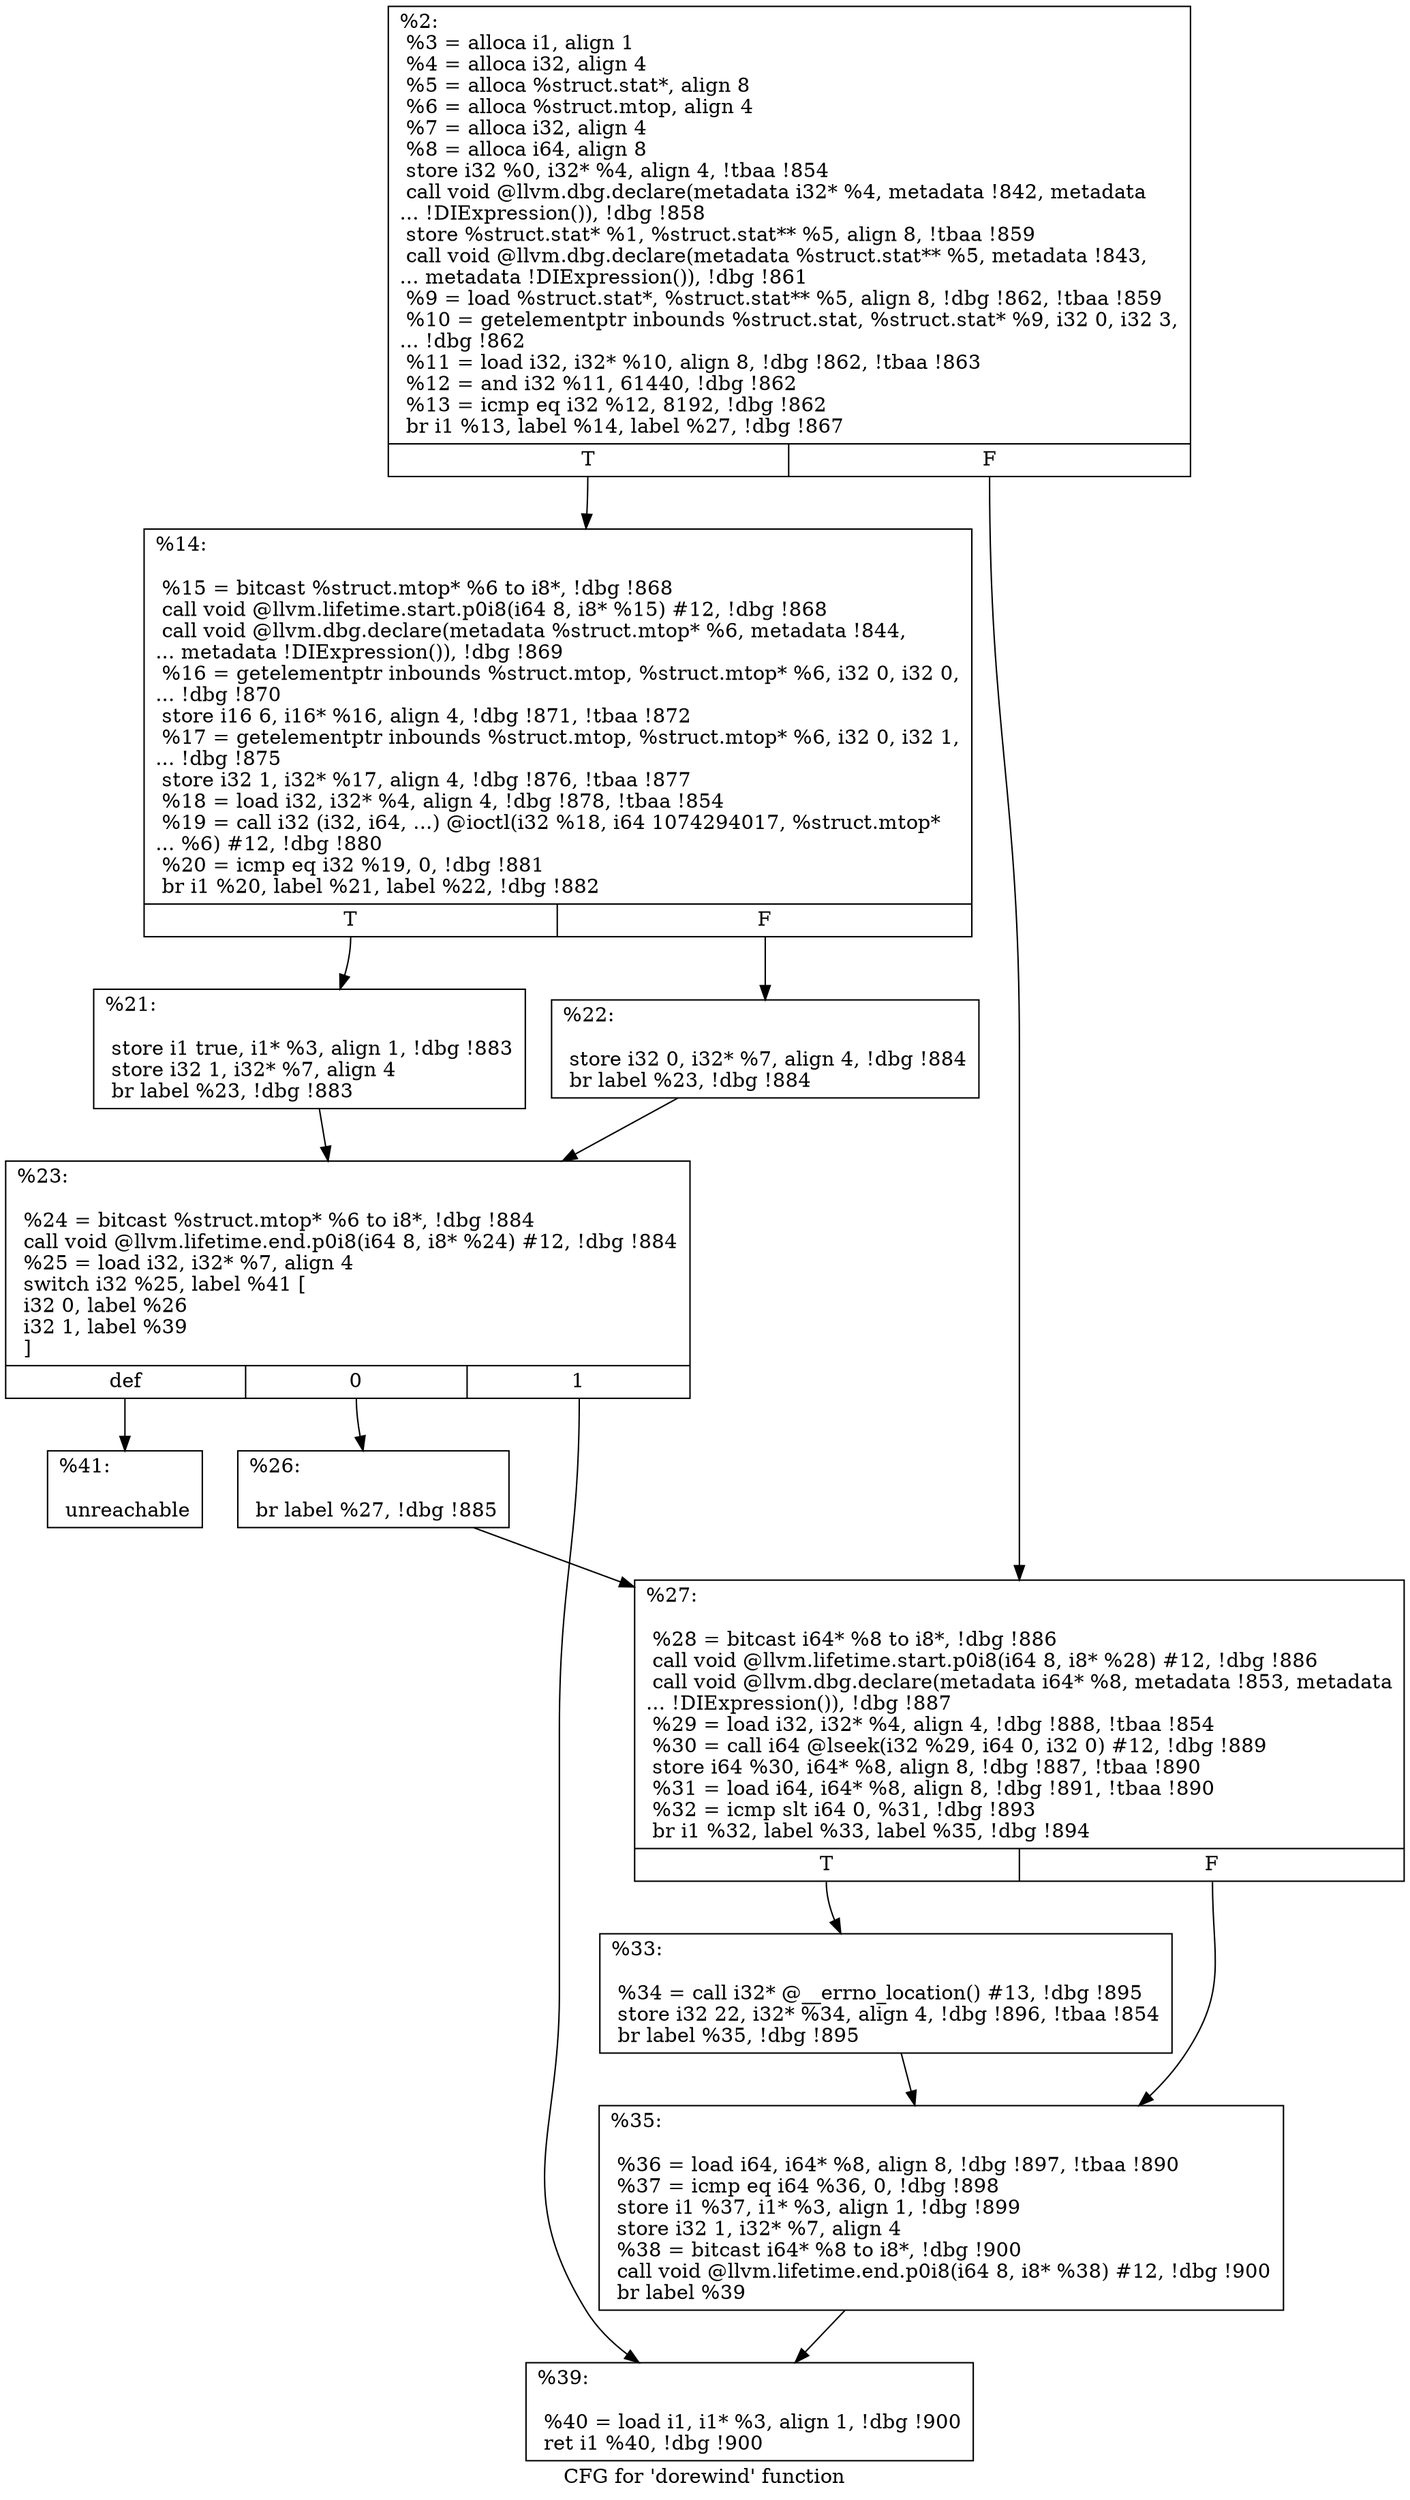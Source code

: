 digraph "CFG for 'dorewind' function" {
	label="CFG for 'dorewind' function";

	Node0x13212b0 [shape=record,label="{%2:\l  %3 = alloca i1, align 1\l  %4 = alloca i32, align 4\l  %5 = alloca %struct.stat*, align 8\l  %6 = alloca %struct.mtop, align 4\l  %7 = alloca i32, align 4\l  %8 = alloca i64, align 8\l  store i32 %0, i32* %4, align 4, !tbaa !854\l  call void @llvm.dbg.declare(metadata i32* %4, metadata !842, metadata\l... !DIExpression()), !dbg !858\l  store %struct.stat* %1, %struct.stat** %5, align 8, !tbaa !859\l  call void @llvm.dbg.declare(metadata %struct.stat** %5, metadata !843,\l... metadata !DIExpression()), !dbg !861\l  %9 = load %struct.stat*, %struct.stat** %5, align 8, !dbg !862, !tbaa !859\l  %10 = getelementptr inbounds %struct.stat, %struct.stat* %9, i32 0, i32 3,\l... !dbg !862\l  %11 = load i32, i32* %10, align 8, !dbg !862, !tbaa !863\l  %12 = and i32 %11, 61440, !dbg !862\l  %13 = icmp eq i32 %12, 8192, !dbg !862\l  br i1 %13, label %14, label %27, !dbg !867\l|{<s0>T|<s1>F}}"];
	Node0x13212b0:s0 -> Node0x1325940;
	Node0x13212b0:s1 -> Node0x1325b90;
	Node0x1325940 [shape=record,label="{%14:\l\l  %15 = bitcast %struct.mtop* %6 to i8*, !dbg !868\l  call void @llvm.lifetime.start.p0i8(i64 8, i8* %15) #12, !dbg !868\l  call void @llvm.dbg.declare(metadata %struct.mtop* %6, metadata !844,\l... metadata !DIExpression()), !dbg !869\l  %16 = getelementptr inbounds %struct.mtop, %struct.mtop* %6, i32 0, i32 0,\l... !dbg !870\l  store i16 6, i16* %16, align 4, !dbg !871, !tbaa !872\l  %17 = getelementptr inbounds %struct.mtop, %struct.mtop* %6, i32 0, i32 1,\l... !dbg !875\l  store i32 1, i32* %17, align 4, !dbg !876, !tbaa !877\l  %18 = load i32, i32* %4, align 4, !dbg !878, !tbaa !854\l  %19 = call i32 (i32, i64, ...) @ioctl(i32 %18, i64 1074294017, %struct.mtop*\l... %6) #12, !dbg !880\l  %20 = icmp eq i32 %19, 0, !dbg !881\l  br i1 %20, label %21, label %22, !dbg !882\l|{<s0>T|<s1>F}}"];
	Node0x1325940:s0 -> Node0x1325a50;
	Node0x1325940:s1 -> Node0x1325aa0;
	Node0x1325a50 [shape=record,label="{%21:\l\l  store i1 true, i1* %3, align 1, !dbg !883\l  store i32 1, i32* %7, align 4\l  br label %23, !dbg !883\l}"];
	Node0x1325a50 -> Node0x1325af0;
	Node0x1325aa0 [shape=record,label="{%22:\l\l  store i32 0, i32* %7, align 4, !dbg !884\l  br label %23, !dbg !884\l}"];
	Node0x1325aa0 -> Node0x1325af0;
	Node0x1325af0 [shape=record,label="{%23:\l\l  %24 = bitcast %struct.mtop* %6 to i8*, !dbg !884\l  call void @llvm.lifetime.end.p0i8(i64 8, i8* %24) #12, !dbg !884\l  %25 = load i32, i32* %7, align 4\l  switch i32 %25, label %41 [\l    i32 0, label %26\l    i32 1, label %39\l  ]\l|{<s0>def|<s1>0|<s2>1}}"];
	Node0x1325af0:s0 -> Node0x1325cd0;
	Node0x1325af0:s1 -> Node0x1325b40;
	Node0x1325af0:s2 -> Node0x1325c80;
	Node0x1325b40 [shape=record,label="{%26:\l\l  br label %27, !dbg !885\l}"];
	Node0x1325b40 -> Node0x1325b90;
	Node0x1325b90 [shape=record,label="{%27:\l\l  %28 = bitcast i64* %8 to i8*, !dbg !886\l  call void @llvm.lifetime.start.p0i8(i64 8, i8* %28) #12, !dbg !886\l  call void @llvm.dbg.declare(metadata i64* %8, metadata !853, metadata\l... !DIExpression()), !dbg !887\l  %29 = load i32, i32* %4, align 4, !dbg !888, !tbaa !854\l  %30 = call i64 @lseek(i32 %29, i64 0, i32 0) #12, !dbg !889\l  store i64 %30, i64* %8, align 8, !dbg !887, !tbaa !890\l  %31 = load i64, i64* %8, align 8, !dbg !891, !tbaa !890\l  %32 = icmp slt i64 0, %31, !dbg !893\l  br i1 %32, label %33, label %35, !dbg !894\l|{<s0>T|<s1>F}}"];
	Node0x1325b90:s0 -> Node0x1325be0;
	Node0x1325b90:s1 -> Node0x1325c30;
	Node0x1325be0 [shape=record,label="{%33:\l\l  %34 = call i32* @__errno_location() #13, !dbg !895\l  store i32 22, i32* %34, align 4, !dbg !896, !tbaa !854\l  br label %35, !dbg !895\l}"];
	Node0x1325be0 -> Node0x1325c30;
	Node0x1325c30 [shape=record,label="{%35:\l\l  %36 = load i64, i64* %8, align 8, !dbg !897, !tbaa !890\l  %37 = icmp eq i64 %36, 0, !dbg !898\l  store i1 %37, i1* %3, align 1, !dbg !899\l  store i32 1, i32* %7, align 4\l  %38 = bitcast i64* %8 to i8*, !dbg !900\l  call void @llvm.lifetime.end.p0i8(i64 8, i8* %38) #12, !dbg !900\l  br label %39\l}"];
	Node0x1325c30 -> Node0x1325c80;
	Node0x1325c80 [shape=record,label="{%39:\l\l  %40 = load i1, i1* %3, align 1, !dbg !900\l  ret i1 %40, !dbg !900\l}"];
	Node0x1325cd0 [shape=record,label="{%41:\l\l  unreachable\l}"];
}
